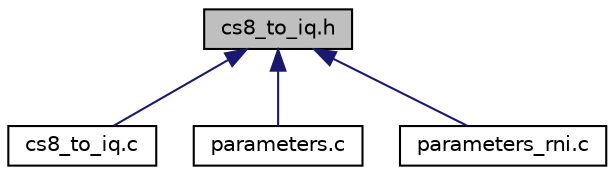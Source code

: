 digraph "cs8_to_iq.h"
{
 // LATEX_PDF_SIZE
  edge [fontname="Helvetica",fontsize="10",labelfontname="Helvetica",labelfontsize="10"];
  node [fontname="Helvetica",fontsize="10",shape=record];
  Node1 [label="cs8_to_iq.h",height=0.2,width=0.4,color="black", fillcolor="grey75", style="filled", fontcolor="black",tooltip="Declaración de funciones para convertir datos CS8 a formato IQ."];
  Node1 -> Node2 [dir="back",color="midnightblue",fontsize="10",style="solid",fontname="Helvetica"];
  Node2 [label="cs8_to_iq.c",height=0.2,width=0.4,color="black", fillcolor="white", style="filled",URL="$cs8__to__iq_8c.html",tooltip="Conversión de datos CS8 a formato IQ complejo."];
  Node1 -> Node3 [dir="back",color="midnightblue",fontsize="10",style="solid",fontname="Helvetica"];
  Node3 [label="parameters.c",height=0.2,width=0.4,color="black", fillcolor="white", style="filled",URL="$parameters_8c.html",tooltip="Cálculo de parámetros a partir de señales IQ utilizando el método de Welch y análisis de canales."];
  Node1 -> Node4 [dir="back",color="midnightblue",fontsize="10",style="solid",fontname="Helvetica"];
  Node4 [label="parameters_rni.c",height=0.2,width=0.4,color="black", fillcolor="white", style="filled",URL="$parameters__rni_8c.html",tooltip="Cálculo de parámetros para niveles de radiación electromagnética (RNI)."];
}
